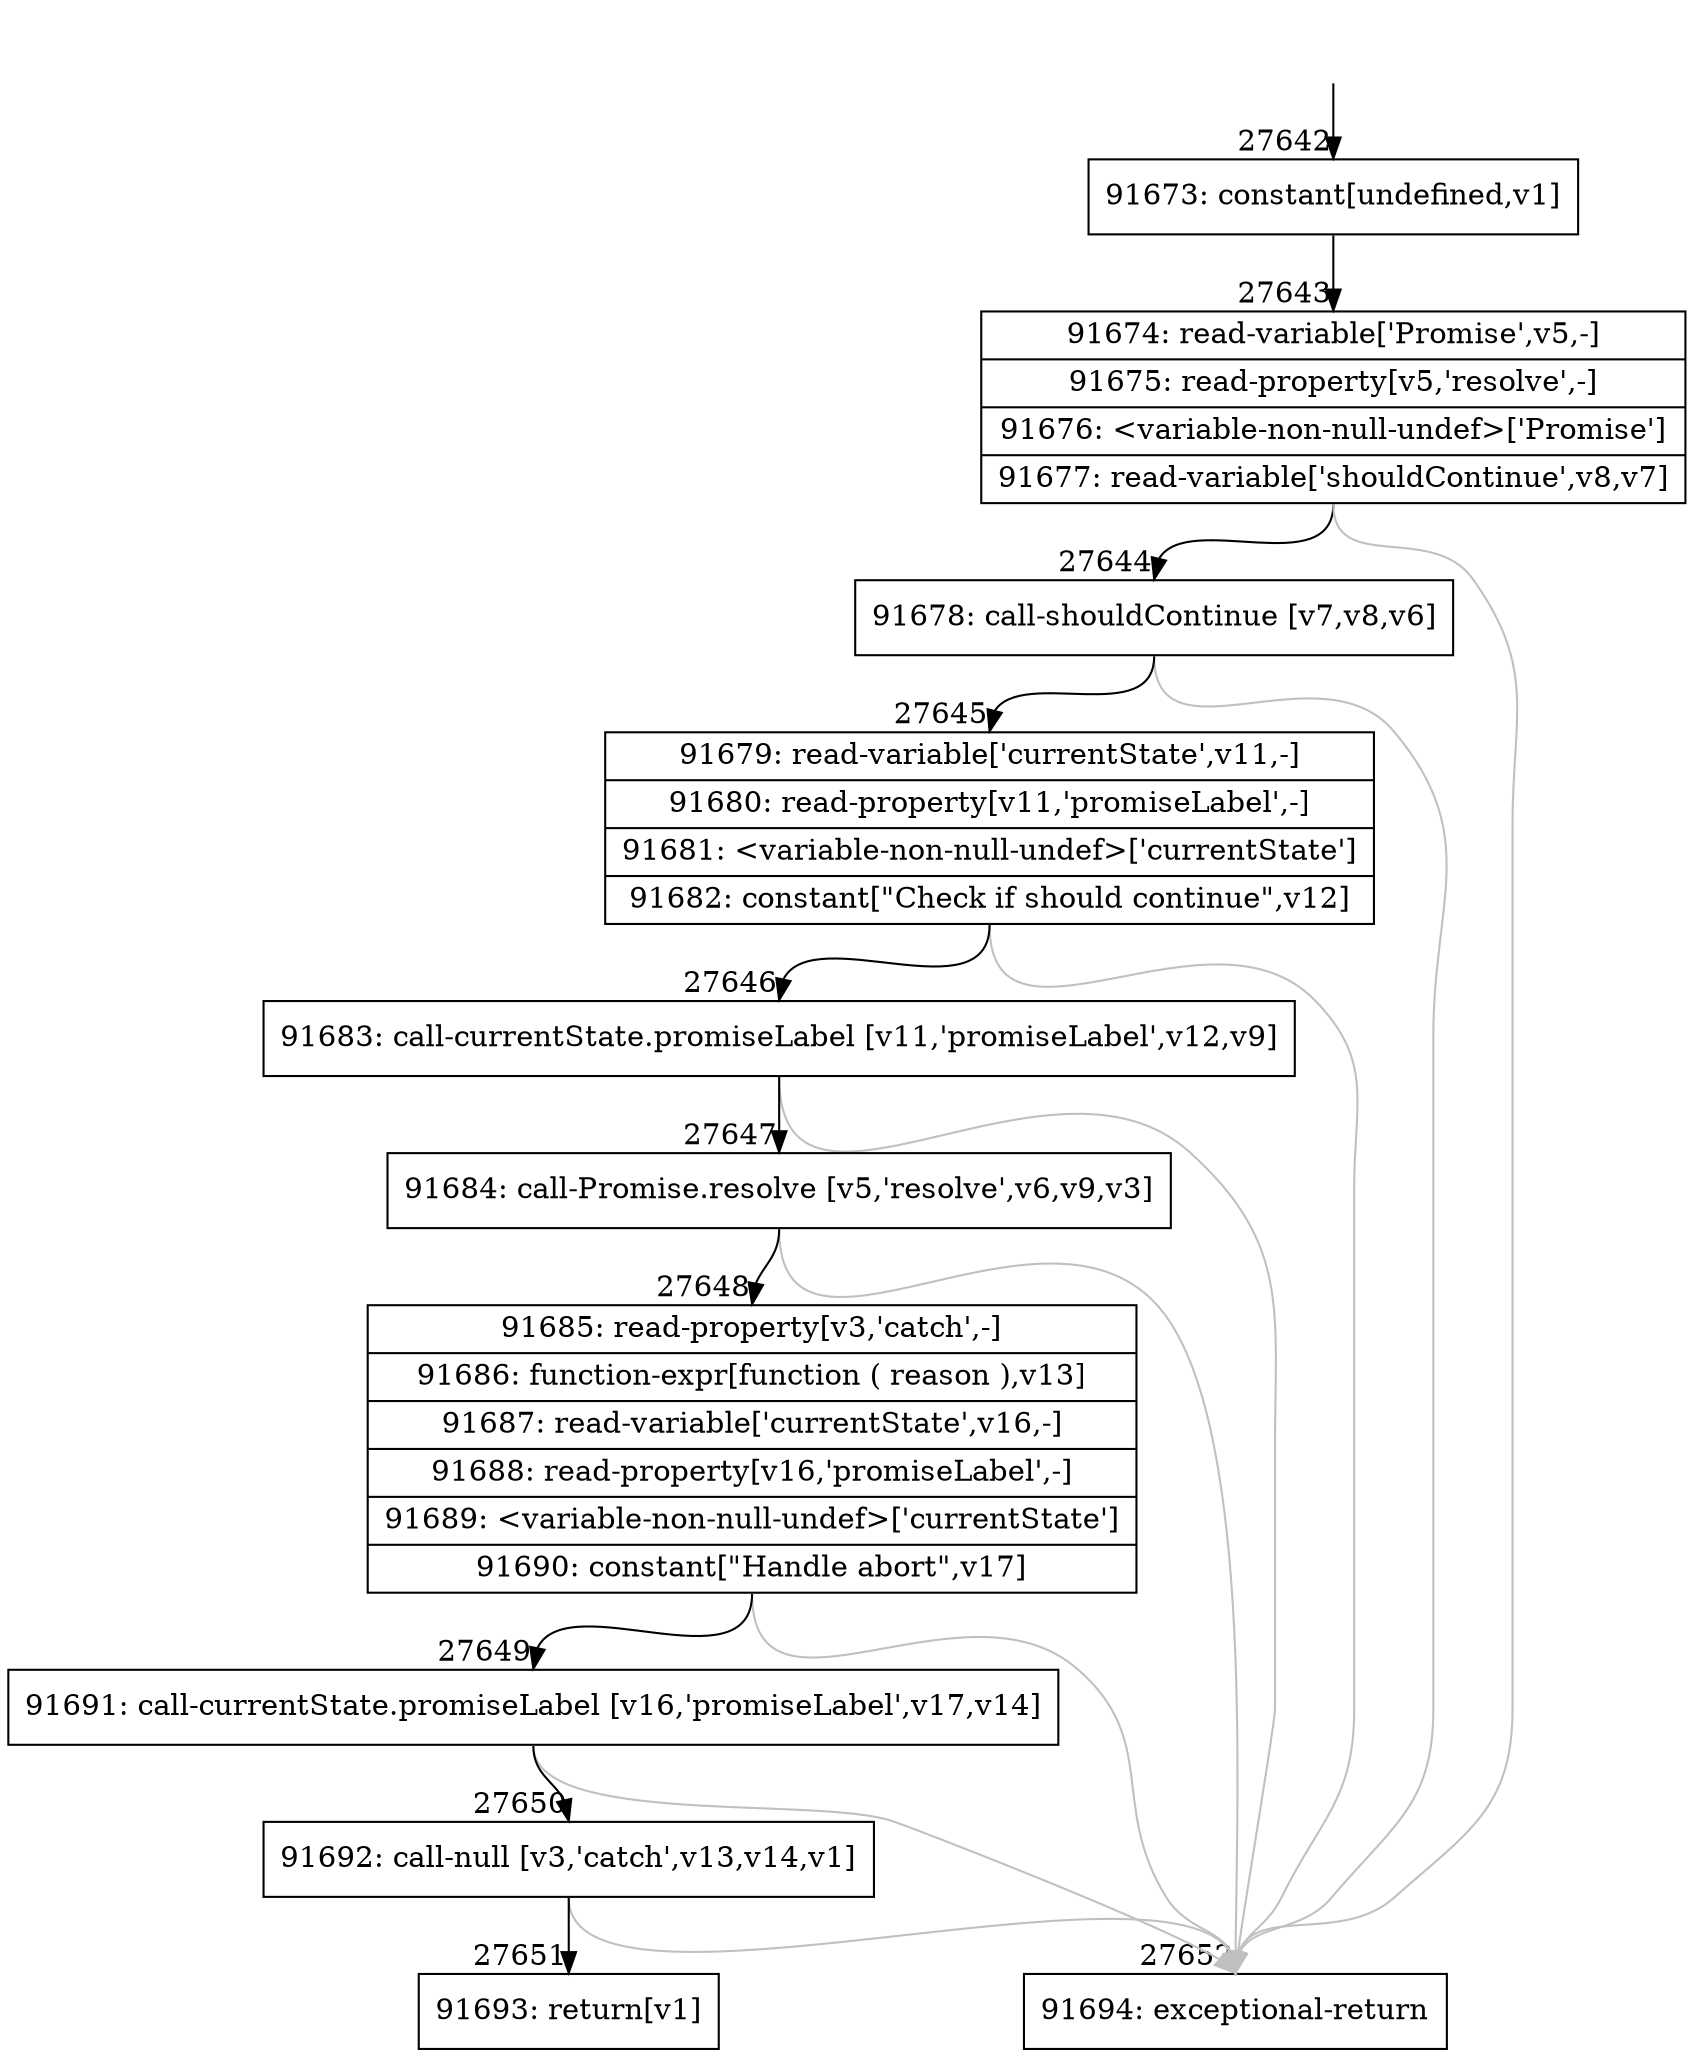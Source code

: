 digraph {
rankdir="TD"
BB_entry2411[shape=none,label=""];
BB_entry2411 -> BB27642 [tailport=s, headport=n, headlabel="    27642"]
BB27642 [shape=record label="{91673: constant[undefined,v1]}" ] 
BB27642 -> BB27643 [tailport=s, headport=n, headlabel="      27643"]
BB27643 [shape=record label="{91674: read-variable['Promise',v5,-]|91675: read-property[v5,'resolve',-]|91676: \<variable-non-null-undef\>['Promise']|91677: read-variable['shouldContinue',v8,v7]}" ] 
BB27643 -> BB27644 [tailport=s, headport=n, headlabel="      27644"]
BB27643 -> BB27652 [tailport=s, headport=n, color=gray, headlabel="      27652"]
BB27644 [shape=record label="{91678: call-shouldContinue [v7,v8,v6]}" ] 
BB27644 -> BB27645 [tailport=s, headport=n, headlabel="      27645"]
BB27644 -> BB27652 [tailport=s, headport=n, color=gray]
BB27645 [shape=record label="{91679: read-variable['currentState',v11,-]|91680: read-property[v11,'promiseLabel',-]|91681: \<variable-non-null-undef\>['currentState']|91682: constant[\"Check if should continue\",v12]}" ] 
BB27645 -> BB27646 [tailport=s, headport=n, headlabel="      27646"]
BB27645 -> BB27652 [tailport=s, headport=n, color=gray]
BB27646 [shape=record label="{91683: call-currentState.promiseLabel [v11,'promiseLabel',v12,v9]}" ] 
BB27646 -> BB27647 [tailport=s, headport=n, headlabel="      27647"]
BB27646 -> BB27652 [tailport=s, headport=n, color=gray]
BB27647 [shape=record label="{91684: call-Promise.resolve [v5,'resolve',v6,v9,v3]}" ] 
BB27647 -> BB27648 [tailport=s, headport=n, headlabel="      27648"]
BB27647 -> BB27652 [tailport=s, headport=n, color=gray]
BB27648 [shape=record label="{91685: read-property[v3,'catch',-]|91686: function-expr[function ( reason ),v13]|91687: read-variable['currentState',v16,-]|91688: read-property[v16,'promiseLabel',-]|91689: \<variable-non-null-undef\>['currentState']|91690: constant[\"Handle abort\",v17]}" ] 
BB27648 -> BB27649 [tailport=s, headport=n, headlabel="      27649"]
BB27648 -> BB27652 [tailport=s, headport=n, color=gray]
BB27649 [shape=record label="{91691: call-currentState.promiseLabel [v16,'promiseLabel',v17,v14]}" ] 
BB27649 -> BB27650 [tailport=s, headport=n, headlabel="      27650"]
BB27649 -> BB27652 [tailport=s, headport=n, color=gray]
BB27650 [shape=record label="{91692: call-null [v3,'catch',v13,v14,v1]}" ] 
BB27650 -> BB27651 [tailport=s, headport=n, headlabel="      27651"]
BB27650 -> BB27652 [tailport=s, headport=n, color=gray]
BB27651 [shape=record label="{91693: return[v1]}" ] 
BB27652 [shape=record label="{91694: exceptional-return}" ] 
//#$~ 49640
}
